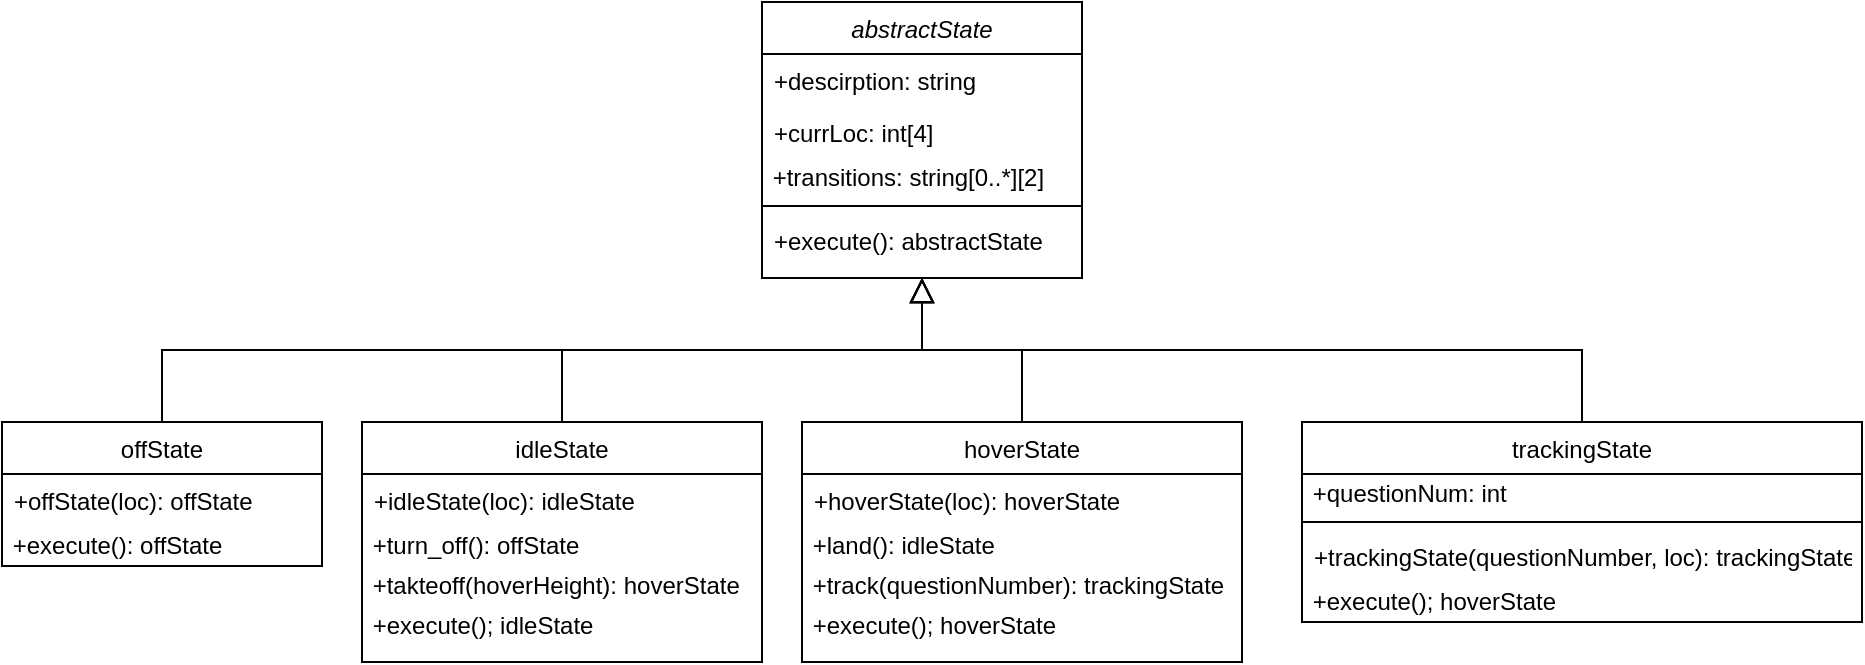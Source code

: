 <mxfile version="13.8.8" type="github">
  <diagram id="C5RBs43oDa-KdzZeNtuy" name="Page-1">
    <mxGraphModel dx="1125" dy="661" grid="1" gridSize="10" guides="1" tooltips="1" connect="1" arrows="1" fold="1" page="1" pageScale="1" pageWidth="930" pageHeight="330" math="0" shadow="0">
      <root>
        <mxCell id="WIyWlLk6GJQsqaUBKTNV-0" />
        <mxCell id="WIyWlLk6GJQsqaUBKTNV-1" parent="WIyWlLk6GJQsqaUBKTNV-0" />
        <mxCell id="zkfFHV4jXpPFQw0GAbJ--0" value="abstractState" style="swimlane;fontStyle=2;align=center;verticalAlign=top;childLayout=stackLayout;horizontal=1;startSize=26;horizontalStack=0;resizeParent=1;resizeLast=0;collapsible=1;marginBottom=0;rounded=0;shadow=0;strokeWidth=1;" parent="WIyWlLk6GJQsqaUBKTNV-1" vertex="1">
          <mxGeometry x="380" width="160" height="138" as="geometry">
            <mxRectangle x="220" y="120" width="160" height="26" as="alternateBounds" />
          </mxGeometry>
        </mxCell>
        <mxCell id="zkfFHV4jXpPFQw0GAbJ--1" value="+descirption: string" style="text;align=left;verticalAlign=top;spacingLeft=4;spacingRight=4;overflow=hidden;rotatable=0;points=[[0,0.5],[1,0.5]];portConstraint=eastwest;" parent="zkfFHV4jXpPFQw0GAbJ--0" vertex="1">
          <mxGeometry y="26" width="160" height="26" as="geometry" />
        </mxCell>
        <mxCell id="zkfFHV4jXpPFQw0GAbJ--2" value="+currLoc: int[4]" style="text;align=left;verticalAlign=top;spacingLeft=4;spacingRight=4;overflow=hidden;rotatable=0;points=[[0,0.5],[1,0.5]];portConstraint=eastwest;rounded=0;shadow=0;html=0;" parent="zkfFHV4jXpPFQw0GAbJ--0" vertex="1">
          <mxGeometry y="52" width="160" height="26" as="geometry" />
        </mxCell>
        <mxCell id="olUdkXM2B6JEVfvIwPyP-2" value="&amp;nbsp;+transitions: string[0..*][2]" style="text;html=1;align=left;verticalAlign=middle;resizable=0;points=[];autosize=1;" parent="zkfFHV4jXpPFQw0GAbJ--0" vertex="1">
          <mxGeometry y="78" width="160" height="20" as="geometry" />
        </mxCell>
        <mxCell id="zkfFHV4jXpPFQw0GAbJ--4" value="" style="line;html=1;strokeWidth=1;align=left;verticalAlign=middle;spacingTop=-1;spacingLeft=3;spacingRight=3;rotatable=0;labelPosition=right;points=[];portConstraint=eastwest;" parent="zkfFHV4jXpPFQw0GAbJ--0" vertex="1">
          <mxGeometry y="98" width="160" height="8" as="geometry" />
        </mxCell>
        <mxCell id="zkfFHV4jXpPFQw0GAbJ--5" value="+execute(): abstractState" style="text;align=left;verticalAlign=top;spacingLeft=4;spacingRight=4;overflow=hidden;rotatable=0;points=[[0,0.5],[1,0.5]];portConstraint=eastwest;" parent="zkfFHV4jXpPFQw0GAbJ--0" vertex="1">
          <mxGeometry y="106" width="160" height="26" as="geometry" />
        </mxCell>
        <mxCell id="zkfFHV4jXpPFQw0GAbJ--6" value="idleState" style="swimlane;fontStyle=0;align=center;verticalAlign=top;childLayout=stackLayout;horizontal=1;startSize=26;horizontalStack=0;resizeParent=1;resizeLast=0;collapsible=1;marginBottom=0;rounded=0;shadow=0;strokeWidth=1;" parent="WIyWlLk6GJQsqaUBKTNV-1" vertex="1">
          <mxGeometry x="180" y="210" width="200" height="120" as="geometry">
            <mxRectangle x="130" y="380" width="160" height="26" as="alternateBounds" />
          </mxGeometry>
        </mxCell>
        <mxCell id="zkfFHV4jXpPFQw0GAbJ--11" value="+idleState(loc): idleState" style="text;align=left;verticalAlign=top;spacingLeft=4;spacingRight=4;overflow=hidden;rotatable=0;points=[[0,0.5],[1,0.5]];portConstraint=eastwest;" parent="zkfFHV4jXpPFQw0GAbJ--6" vertex="1">
          <mxGeometry y="26" width="200" height="26" as="geometry" />
        </mxCell>
        <mxCell id="olUdkXM2B6JEVfvIwPyP-3" value="&amp;nbsp;+turn_off(): offState" style="text;html=1;align=left;verticalAlign=middle;resizable=0;points=[];autosize=1;" parent="zkfFHV4jXpPFQw0GAbJ--6" vertex="1">
          <mxGeometry y="52" width="200" height="20" as="geometry" />
        </mxCell>
        <mxCell id="olUdkXM2B6JEVfvIwPyP-4" value="&lt;div&gt;&amp;nbsp;+takteoff(hoverHeight): hoverState&lt;/div&gt;" style="text;html=1;align=left;verticalAlign=middle;resizable=0;points=[];autosize=1;" parent="zkfFHV4jXpPFQw0GAbJ--6" vertex="1">
          <mxGeometry y="72" width="200" height="20" as="geometry" />
        </mxCell>
        <mxCell id="olUdkXM2B6JEVfvIwPyP-5" value="&amp;nbsp;+execute(); idleState" style="text;html=1;align=left;verticalAlign=middle;resizable=0;points=[];autosize=1;" parent="zkfFHV4jXpPFQw0GAbJ--6" vertex="1">
          <mxGeometry y="92" width="200" height="20" as="geometry" />
        </mxCell>
        <mxCell id="zkfFHV4jXpPFQw0GAbJ--12" value="" style="endArrow=block;endSize=10;endFill=0;shadow=0;strokeWidth=1;rounded=0;edgeStyle=elbowEdgeStyle;elbow=vertical;" parent="WIyWlLk6GJQsqaUBKTNV-1" source="zkfFHV4jXpPFQw0GAbJ--6" target="zkfFHV4jXpPFQw0GAbJ--0" edge="1">
          <mxGeometry width="160" relative="1" as="geometry">
            <mxPoint x="200" y="163" as="sourcePoint" />
            <mxPoint x="200" y="163" as="targetPoint" />
          </mxGeometry>
        </mxCell>
        <mxCell id="zkfFHV4jXpPFQw0GAbJ--13" value="offState" style="swimlane;fontStyle=0;align=center;verticalAlign=top;childLayout=stackLayout;horizontal=1;startSize=26;horizontalStack=0;resizeParent=1;resizeLast=0;collapsible=1;marginBottom=0;rounded=0;shadow=0;strokeWidth=1;" parent="WIyWlLk6GJQsqaUBKTNV-1" vertex="1">
          <mxGeometry y="210" width="160" height="72" as="geometry">
            <mxRectangle x="340" y="380" width="170" height="26" as="alternateBounds" />
          </mxGeometry>
        </mxCell>
        <mxCell id="zkfFHV4jXpPFQw0GAbJ--14" value="+offState(loc): offState" style="text;align=left;verticalAlign=top;spacingLeft=4;spacingRight=4;overflow=hidden;rotatable=0;points=[[0,0.5],[1,0.5]];portConstraint=eastwest;" parent="zkfFHV4jXpPFQw0GAbJ--13" vertex="1">
          <mxGeometry y="26" width="160" height="26" as="geometry" />
        </mxCell>
        <mxCell id="olUdkXM2B6JEVfvIwPyP-6" value="&amp;nbsp;+execute(): offState" style="text;html=1;align=left;verticalAlign=middle;resizable=0;points=[];autosize=1;" parent="zkfFHV4jXpPFQw0GAbJ--13" vertex="1">
          <mxGeometry y="52" width="160" height="20" as="geometry" />
        </mxCell>
        <mxCell id="zkfFHV4jXpPFQw0GAbJ--16" value="" style="endArrow=block;endSize=10;endFill=0;shadow=0;strokeWidth=1;rounded=0;edgeStyle=elbowEdgeStyle;elbow=vertical;" parent="WIyWlLk6GJQsqaUBKTNV-1" source="zkfFHV4jXpPFQw0GAbJ--13" target="zkfFHV4jXpPFQw0GAbJ--0" edge="1">
          <mxGeometry width="160" relative="1" as="geometry">
            <mxPoint x="210" y="333" as="sourcePoint" />
            <mxPoint x="310" y="231" as="targetPoint" />
          </mxGeometry>
        </mxCell>
        <mxCell id="olUdkXM2B6JEVfvIwPyP-7" value="hoverState" style="swimlane;fontStyle=0;align=center;verticalAlign=top;childLayout=stackLayout;horizontal=1;startSize=26;horizontalStack=0;resizeParent=1;resizeLast=0;collapsible=1;marginBottom=0;rounded=0;shadow=0;strokeWidth=1;" parent="WIyWlLk6GJQsqaUBKTNV-1" vertex="1">
          <mxGeometry x="400" y="210" width="220" height="120" as="geometry">
            <mxRectangle x="130" y="380" width="160" height="26" as="alternateBounds" />
          </mxGeometry>
        </mxCell>
        <mxCell id="olUdkXM2B6JEVfvIwPyP-8" value="+hoverState(loc): hoverState" style="text;align=left;verticalAlign=top;spacingLeft=4;spacingRight=4;overflow=hidden;rotatable=0;points=[[0,0.5],[1,0.5]];portConstraint=eastwest;" parent="olUdkXM2B6JEVfvIwPyP-7" vertex="1">
          <mxGeometry y="26" width="220" height="26" as="geometry" />
        </mxCell>
        <mxCell id="olUdkXM2B6JEVfvIwPyP-9" value="&amp;nbsp;+land(): idleState" style="text;html=1;align=left;verticalAlign=middle;resizable=0;points=[];autosize=1;" parent="olUdkXM2B6JEVfvIwPyP-7" vertex="1">
          <mxGeometry y="52" width="220" height="20" as="geometry" />
        </mxCell>
        <mxCell id="olUdkXM2B6JEVfvIwPyP-10" value="&lt;div&gt;&amp;nbsp;+track(questionNumber): trackingState&lt;/div&gt;" style="text;html=1;align=left;verticalAlign=middle;resizable=0;points=[];autosize=1;" parent="olUdkXM2B6JEVfvIwPyP-7" vertex="1">
          <mxGeometry y="72" width="220" height="20" as="geometry" />
        </mxCell>
        <mxCell id="olUdkXM2B6JEVfvIwPyP-11" value="&amp;nbsp;+execute(); hoverState" style="text;html=1;align=left;verticalAlign=middle;resizable=0;points=[];autosize=1;" parent="olUdkXM2B6JEVfvIwPyP-7" vertex="1">
          <mxGeometry y="92" width="220" height="20" as="geometry" />
        </mxCell>
        <mxCell id="olUdkXM2B6JEVfvIwPyP-14" value="trackingState" style="swimlane;fontStyle=0;align=center;verticalAlign=top;childLayout=stackLayout;horizontal=1;startSize=26;horizontalStack=0;resizeParent=1;resizeLast=0;collapsible=1;marginBottom=0;rounded=0;shadow=0;strokeWidth=1;" parent="WIyWlLk6GJQsqaUBKTNV-1" vertex="1">
          <mxGeometry x="650" y="210" width="280" height="100" as="geometry">
            <mxRectangle x="130" y="380" width="160" height="26" as="alternateBounds" />
          </mxGeometry>
        </mxCell>
        <mxCell id="acgv2tfUHYFdkiYprFOF-0" value="&amp;nbsp;+questionNum: int" style="text;html=1;align=left;verticalAlign=middle;resizable=0;points=[];autosize=1;" vertex="1" parent="olUdkXM2B6JEVfvIwPyP-14">
          <mxGeometry y="26" width="280" height="20" as="geometry" />
        </mxCell>
        <mxCell id="acgv2tfUHYFdkiYprFOF-1" value="" style="line;html=1;strokeWidth=1;align=left;verticalAlign=middle;spacingTop=-1;spacingLeft=3;spacingRight=3;rotatable=0;labelPosition=right;points=[];portConstraint=eastwest;" vertex="1" parent="olUdkXM2B6JEVfvIwPyP-14">
          <mxGeometry y="46" width="280" height="8" as="geometry" />
        </mxCell>
        <mxCell id="olUdkXM2B6JEVfvIwPyP-15" value="+trackingState(questionNumber, loc): trackingState" style="text;align=left;verticalAlign=top;spacingLeft=4;spacingRight=4;overflow=hidden;rotatable=0;points=[[0,0.5],[1,0.5]];portConstraint=eastwest;" parent="olUdkXM2B6JEVfvIwPyP-14" vertex="1">
          <mxGeometry y="54" width="280" height="26" as="geometry" />
        </mxCell>
        <mxCell id="olUdkXM2B6JEVfvIwPyP-18" value="&amp;nbsp;+execute(); hoverState" style="text;html=1;align=left;verticalAlign=middle;resizable=0;points=[];autosize=1;" parent="olUdkXM2B6JEVfvIwPyP-14" vertex="1">
          <mxGeometry y="80" width="280" height="20" as="geometry" />
        </mxCell>
        <mxCell id="olUdkXM2B6JEVfvIwPyP-24" value="" style="endArrow=block;endSize=10;endFill=0;shadow=0;strokeWidth=1;rounded=0;edgeStyle=elbowEdgeStyle;elbow=vertical;entryX=0.5;entryY=1;entryDx=0;entryDy=0;exitX=0.5;exitY=0;exitDx=0;exitDy=0;" parent="WIyWlLk6GJQsqaUBKTNV-1" source="olUdkXM2B6JEVfvIwPyP-7" target="zkfFHV4jXpPFQw0GAbJ--0" edge="1">
          <mxGeometry width="160" relative="1" as="geometry">
            <mxPoint x="-60" y="142" as="sourcePoint" />
            <mxPoint x="320" y="70" as="targetPoint" />
          </mxGeometry>
        </mxCell>
        <mxCell id="olUdkXM2B6JEVfvIwPyP-25" value="" style="endArrow=block;endSize=10;endFill=0;shadow=0;strokeWidth=1;rounded=0;edgeStyle=elbowEdgeStyle;elbow=vertical;entryX=0.5;entryY=1;entryDx=0;entryDy=0;exitX=0.5;exitY=0;exitDx=0;exitDy=0;" parent="WIyWlLk6GJQsqaUBKTNV-1" source="olUdkXM2B6JEVfvIwPyP-14" target="zkfFHV4jXpPFQw0GAbJ--0" edge="1">
          <mxGeometry width="160" relative="1" as="geometry">
            <mxPoint x="100" y="230" as="sourcePoint" />
            <mxPoint x="530" y="150" as="targetPoint" />
          </mxGeometry>
        </mxCell>
      </root>
    </mxGraphModel>
  </diagram>
</mxfile>
